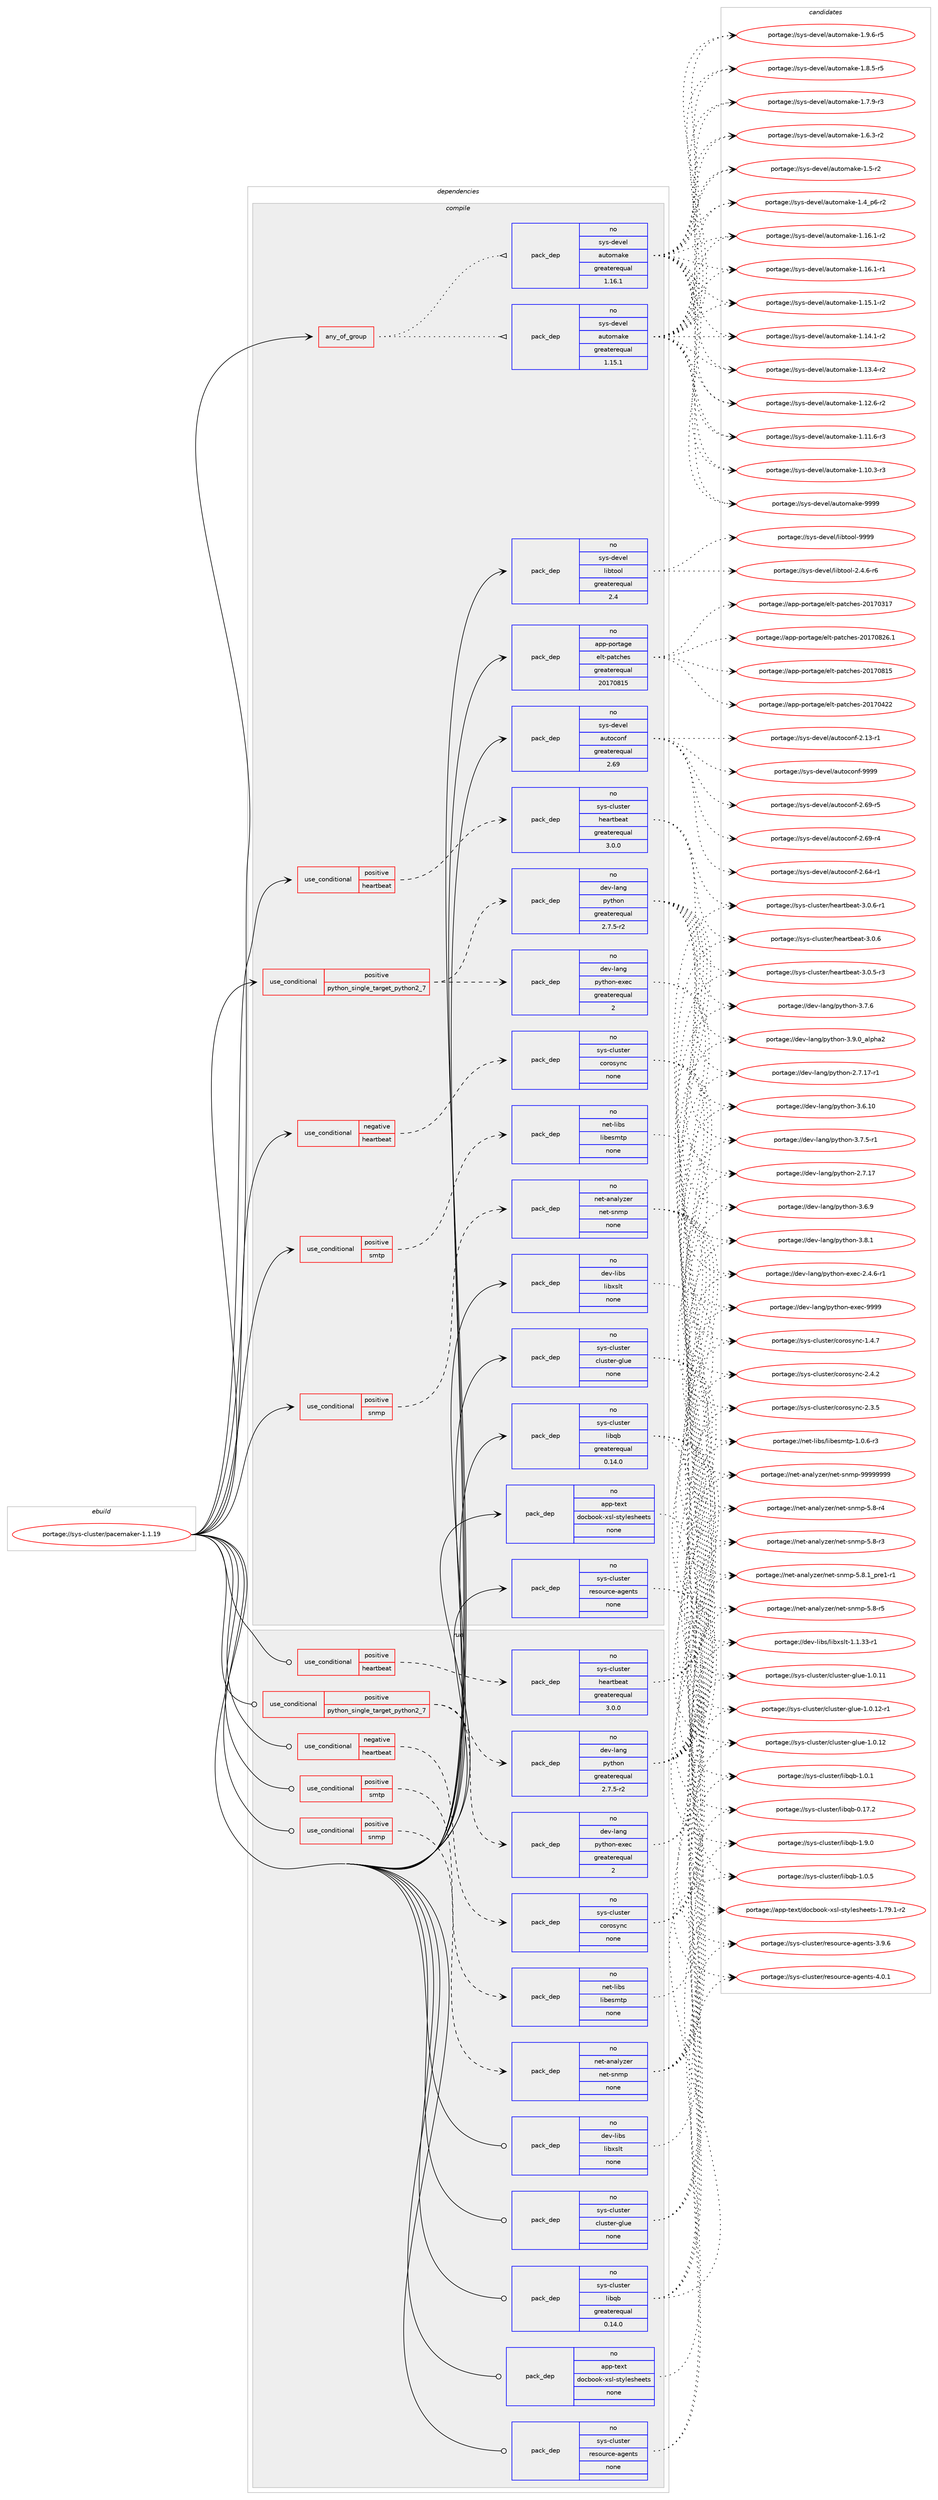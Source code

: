 digraph prolog {

# *************
# Graph options
# *************

newrank=true;
concentrate=true;
compound=true;
graph [rankdir=LR,fontname=Helvetica,fontsize=10,ranksep=1.5];#, ranksep=2.5, nodesep=0.2];
edge  [arrowhead=vee];
node  [fontname=Helvetica,fontsize=10];

# **********
# The ebuild
# **********

subgraph cluster_leftcol {
color=gray;
rank=same;
label=<<i>ebuild</i>>;
id [label="portage://sys-cluster/pacemaker-1.1.19", color=red, width=4, href="../sys-cluster/pacemaker-1.1.19.svg"];
}

# ****************
# The dependencies
# ****************

subgraph cluster_midcol {
color=gray;
label=<<i>dependencies</i>>;
subgraph cluster_compile {
fillcolor="#eeeeee";
style=filled;
label=<<i>compile</i>>;
subgraph any1058 {
dependency51115 [label=<<TABLE BORDER="0" CELLBORDER="1" CELLSPACING="0" CELLPADDING="4"><TR><TD CELLPADDING="10">any_of_group</TD></TR></TABLE>>, shape=none, color=red];subgraph pack39557 {
dependency51116 [label=<<TABLE BORDER="0" CELLBORDER="1" CELLSPACING="0" CELLPADDING="4" WIDTH="220"><TR><TD ROWSPAN="6" CELLPADDING="30">pack_dep</TD></TR><TR><TD WIDTH="110">no</TD></TR><TR><TD>sys-devel</TD></TR><TR><TD>automake</TD></TR><TR><TD>greaterequal</TD></TR><TR><TD>1.16.1</TD></TR></TABLE>>, shape=none, color=blue];
}
dependency51115:e -> dependency51116:w [weight=20,style="dotted",arrowhead="oinv"];
subgraph pack39558 {
dependency51117 [label=<<TABLE BORDER="0" CELLBORDER="1" CELLSPACING="0" CELLPADDING="4" WIDTH="220"><TR><TD ROWSPAN="6" CELLPADDING="30">pack_dep</TD></TR><TR><TD WIDTH="110">no</TD></TR><TR><TD>sys-devel</TD></TR><TR><TD>automake</TD></TR><TR><TD>greaterequal</TD></TR><TR><TD>1.15.1</TD></TR></TABLE>>, shape=none, color=blue];
}
dependency51115:e -> dependency51117:w [weight=20,style="dotted",arrowhead="oinv"];
}
id:e -> dependency51115:w [weight=20,style="solid",arrowhead="vee"];
subgraph cond10435 {
dependency51118 [label=<<TABLE BORDER="0" CELLBORDER="1" CELLSPACING="0" CELLPADDING="4"><TR><TD ROWSPAN="3" CELLPADDING="10">use_conditional</TD></TR><TR><TD>negative</TD></TR><TR><TD>heartbeat</TD></TR></TABLE>>, shape=none, color=red];
subgraph pack39559 {
dependency51119 [label=<<TABLE BORDER="0" CELLBORDER="1" CELLSPACING="0" CELLPADDING="4" WIDTH="220"><TR><TD ROWSPAN="6" CELLPADDING="30">pack_dep</TD></TR><TR><TD WIDTH="110">no</TD></TR><TR><TD>sys-cluster</TD></TR><TR><TD>corosync</TD></TR><TR><TD>none</TD></TR><TR><TD></TD></TR></TABLE>>, shape=none, color=blue];
}
dependency51118:e -> dependency51119:w [weight=20,style="dashed",arrowhead="vee"];
}
id:e -> dependency51118:w [weight=20,style="solid",arrowhead="vee"];
subgraph cond10436 {
dependency51120 [label=<<TABLE BORDER="0" CELLBORDER="1" CELLSPACING="0" CELLPADDING="4"><TR><TD ROWSPAN="3" CELLPADDING="10">use_conditional</TD></TR><TR><TD>positive</TD></TR><TR><TD>heartbeat</TD></TR></TABLE>>, shape=none, color=red];
subgraph pack39560 {
dependency51121 [label=<<TABLE BORDER="0" CELLBORDER="1" CELLSPACING="0" CELLPADDING="4" WIDTH="220"><TR><TD ROWSPAN="6" CELLPADDING="30">pack_dep</TD></TR><TR><TD WIDTH="110">no</TD></TR><TR><TD>sys-cluster</TD></TR><TR><TD>heartbeat</TD></TR><TR><TD>greaterequal</TD></TR><TR><TD>3.0.0</TD></TR></TABLE>>, shape=none, color=blue];
}
dependency51120:e -> dependency51121:w [weight=20,style="dashed",arrowhead="vee"];
}
id:e -> dependency51120:w [weight=20,style="solid",arrowhead="vee"];
subgraph cond10437 {
dependency51122 [label=<<TABLE BORDER="0" CELLBORDER="1" CELLSPACING="0" CELLPADDING="4"><TR><TD ROWSPAN="3" CELLPADDING="10">use_conditional</TD></TR><TR><TD>positive</TD></TR><TR><TD>python_single_target_python2_7</TD></TR></TABLE>>, shape=none, color=red];
subgraph pack39561 {
dependency51123 [label=<<TABLE BORDER="0" CELLBORDER="1" CELLSPACING="0" CELLPADDING="4" WIDTH="220"><TR><TD ROWSPAN="6" CELLPADDING="30">pack_dep</TD></TR><TR><TD WIDTH="110">no</TD></TR><TR><TD>dev-lang</TD></TR><TR><TD>python</TD></TR><TR><TD>greaterequal</TD></TR><TR><TD>2.7.5-r2</TD></TR></TABLE>>, shape=none, color=blue];
}
dependency51122:e -> dependency51123:w [weight=20,style="dashed",arrowhead="vee"];
subgraph pack39562 {
dependency51124 [label=<<TABLE BORDER="0" CELLBORDER="1" CELLSPACING="0" CELLPADDING="4" WIDTH="220"><TR><TD ROWSPAN="6" CELLPADDING="30">pack_dep</TD></TR><TR><TD WIDTH="110">no</TD></TR><TR><TD>dev-lang</TD></TR><TR><TD>python-exec</TD></TR><TR><TD>greaterequal</TD></TR><TR><TD>2</TD></TR></TABLE>>, shape=none, color=blue];
}
dependency51122:e -> dependency51124:w [weight=20,style="dashed",arrowhead="vee"];
}
id:e -> dependency51122:w [weight=20,style="solid",arrowhead="vee"];
subgraph cond10438 {
dependency51125 [label=<<TABLE BORDER="0" CELLBORDER="1" CELLSPACING="0" CELLPADDING="4"><TR><TD ROWSPAN="3" CELLPADDING="10">use_conditional</TD></TR><TR><TD>positive</TD></TR><TR><TD>smtp</TD></TR></TABLE>>, shape=none, color=red];
subgraph pack39563 {
dependency51126 [label=<<TABLE BORDER="0" CELLBORDER="1" CELLSPACING="0" CELLPADDING="4" WIDTH="220"><TR><TD ROWSPAN="6" CELLPADDING="30">pack_dep</TD></TR><TR><TD WIDTH="110">no</TD></TR><TR><TD>net-libs</TD></TR><TR><TD>libesmtp</TD></TR><TR><TD>none</TD></TR><TR><TD></TD></TR></TABLE>>, shape=none, color=blue];
}
dependency51125:e -> dependency51126:w [weight=20,style="dashed",arrowhead="vee"];
}
id:e -> dependency51125:w [weight=20,style="solid",arrowhead="vee"];
subgraph cond10439 {
dependency51127 [label=<<TABLE BORDER="0" CELLBORDER="1" CELLSPACING="0" CELLPADDING="4"><TR><TD ROWSPAN="3" CELLPADDING="10">use_conditional</TD></TR><TR><TD>positive</TD></TR><TR><TD>snmp</TD></TR></TABLE>>, shape=none, color=red];
subgraph pack39564 {
dependency51128 [label=<<TABLE BORDER="0" CELLBORDER="1" CELLSPACING="0" CELLPADDING="4" WIDTH="220"><TR><TD ROWSPAN="6" CELLPADDING="30">pack_dep</TD></TR><TR><TD WIDTH="110">no</TD></TR><TR><TD>net-analyzer</TD></TR><TR><TD>net-snmp</TD></TR><TR><TD>none</TD></TR><TR><TD></TD></TR></TABLE>>, shape=none, color=blue];
}
dependency51127:e -> dependency51128:w [weight=20,style="dashed",arrowhead="vee"];
}
id:e -> dependency51127:w [weight=20,style="solid",arrowhead="vee"];
subgraph pack39565 {
dependency51129 [label=<<TABLE BORDER="0" CELLBORDER="1" CELLSPACING="0" CELLPADDING="4" WIDTH="220"><TR><TD ROWSPAN="6" CELLPADDING="30">pack_dep</TD></TR><TR><TD WIDTH="110">no</TD></TR><TR><TD>app-portage</TD></TR><TR><TD>elt-patches</TD></TR><TR><TD>greaterequal</TD></TR><TR><TD>20170815</TD></TR></TABLE>>, shape=none, color=blue];
}
id:e -> dependency51129:w [weight=20,style="solid",arrowhead="vee"];
subgraph pack39566 {
dependency51130 [label=<<TABLE BORDER="0" CELLBORDER="1" CELLSPACING="0" CELLPADDING="4" WIDTH="220"><TR><TD ROWSPAN="6" CELLPADDING="30">pack_dep</TD></TR><TR><TD WIDTH="110">no</TD></TR><TR><TD>app-text</TD></TR><TR><TD>docbook-xsl-stylesheets</TD></TR><TR><TD>none</TD></TR><TR><TD></TD></TR></TABLE>>, shape=none, color=blue];
}
id:e -> dependency51130:w [weight=20,style="solid",arrowhead="vee"];
subgraph pack39567 {
dependency51131 [label=<<TABLE BORDER="0" CELLBORDER="1" CELLSPACING="0" CELLPADDING="4" WIDTH="220"><TR><TD ROWSPAN="6" CELLPADDING="30">pack_dep</TD></TR><TR><TD WIDTH="110">no</TD></TR><TR><TD>dev-libs</TD></TR><TR><TD>libxslt</TD></TR><TR><TD>none</TD></TR><TR><TD></TD></TR></TABLE>>, shape=none, color=blue];
}
id:e -> dependency51131:w [weight=20,style="solid",arrowhead="vee"];
subgraph pack39568 {
dependency51132 [label=<<TABLE BORDER="0" CELLBORDER="1" CELLSPACING="0" CELLPADDING="4" WIDTH="220"><TR><TD ROWSPAN="6" CELLPADDING="30">pack_dep</TD></TR><TR><TD WIDTH="110">no</TD></TR><TR><TD>sys-cluster</TD></TR><TR><TD>cluster-glue</TD></TR><TR><TD>none</TD></TR><TR><TD></TD></TR></TABLE>>, shape=none, color=blue];
}
id:e -> dependency51132:w [weight=20,style="solid",arrowhead="vee"];
subgraph pack39569 {
dependency51133 [label=<<TABLE BORDER="0" CELLBORDER="1" CELLSPACING="0" CELLPADDING="4" WIDTH="220"><TR><TD ROWSPAN="6" CELLPADDING="30">pack_dep</TD></TR><TR><TD WIDTH="110">no</TD></TR><TR><TD>sys-cluster</TD></TR><TR><TD>libqb</TD></TR><TR><TD>greaterequal</TD></TR><TR><TD>0.14.0</TD></TR></TABLE>>, shape=none, color=blue];
}
id:e -> dependency51133:w [weight=20,style="solid",arrowhead="vee"];
subgraph pack39570 {
dependency51134 [label=<<TABLE BORDER="0" CELLBORDER="1" CELLSPACING="0" CELLPADDING="4" WIDTH="220"><TR><TD ROWSPAN="6" CELLPADDING="30">pack_dep</TD></TR><TR><TD WIDTH="110">no</TD></TR><TR><TD>sys-cluster</TD></TR><TR><TD>resource-agents</TD></TR><TR><TD>none</TD></TR><TR><TD></TD></TR></TABLE>>, shape=none, color=blue];
}
id:e -> dependency51134:w [weight=20,style="solid",arrowhead="vee"];
subgraph pack39571 {
dependency51135 [label=<<TABLE BORDER="0" CELLBORDER="1" CELLSPACING="0" CELLPADDING="4" WIDTH="220"><TR><TD ROWSPAN="6" CELLPADDING="30">pack_dep</TD></TR><TR><TD WIDTH="110">no</TD></TR><TR><TD>sys-devel</TD></TR><TR><TD>autoconf</TD></TR><TR><TD>greaterequal</TD></TR><TR><TD>2.69</TD></TR></TABLE>>, shape=none, color=blue];
}
id:e -> dependency51135:w [weight=20,style="solid",arrowhead="vee"];
subgraph pack39572 {
dependency51136 [label=<<TABLE BORDER="0" CELLBORDER="1" CELLSPACING="0" CELLPADDING="4" WIDTH="220"><TR><TD ROWSPAN="6" CELLPADDING="30">pack_dep</TD></TR><TR><TD WIDTH="110">no</TD></TR><TR><TD>sys-devel</TD></TR><TR><TD>libtool</TD></TR><TR><TD>greaterequal</TD></TR><TR><TD>2.4</TD></TR></TABLE>>, shape=none, color=blue];
}
id:e -> dependency51136:w [weight=20,style="solid",arrowhead="vee"];
}
subgraph cluster_compileandrun {
fillcolor="#eeeeee";
style=filled;
label=<<i>compile and run</i>>;
}
subgraph cluster_run {
fillcolor="#eeeeee";
style=filled;
label=<<i>run</i>>;
subgraph cond10440 {
dependency51137 [label=<<TABLE BORDER="0" CELLBORDER="1" CELLSPACING="0" CELLPADDING="4"><TR><TD ROWSPAN="3" CELLPADDING="10">use_conditional</TD></TR><TR><TD>negative</TD></TR><TR><TD>heartbeat</TD></TR></TABLE>>, shape=none, color=red];
subgraph pack39573 {
dependency51138 [label=<<TABLE BORDER="0" CELLBORDER="1" CELLSPACING="0" CELLPADDING="4" WIDTH="220"><TR><TD ROWSPAN="6" CELLPADDING="30">pack_dep</TD></TR><TR><TD WIDTH="110">no</TD></TR><TR><TD>sys-cluster</TD></TR><TR><TD>corosync</TD></TR><TR><TD>none</TD></TR><TR><TD></TD></TR></TABLE>>, shape=none, color=blue];
}
dependency51137:e -> dependency51138:w [weight=20,style="dashed",arrowhead="vee"];
}
id:e -> dependency51137:w [weight=20,style="solid",arrowhead="odot"];
subgraph cond10441 {
dependency51139 [label=<<TABLE BORDER="0" CELLBORDER="1" CELLSPACING="0" CELLPADDING="4"><TR><TD ROWSPAN="3" CELLPADDING="10">use_conditional</TD></TR><TR><TD>positive</TD></TR><TR><TD>heartbeat</TD></TR></TABLE>>, shape=none, color=red];
subgraph pack39574 {
dependency51140 [label=<<TABLE BORDER="0" CELLBORDER="1" CELLSPACING="0" CELLPADDING="4" WIDTH="220"><TR><TD ROWSPAN="6" CELLPADDING="30">pack_dep</TD></TR><TR><TD WIDTH="110">no</TD></TR><TR><TD>sys-cluster</TD></TR><TR><TD>heartbeat</TD></TR><TR><TD>greaterequal</TD></TR><TR><TD>3.0.0</TD></TR></TABLE>>, shape=none, color=blue];
}
dependency51139:e -> dependency51140:w [weight=20,style="dashed",arrowhead="vee"];
}
id:e -> dependency51139:w [weight=20,style="solid",arrowhead="odot"];
subgraph cond10442 {
dependency51141 [label=<<TABLE BORDER="0" CELLBORDER="1" CELLSPACING="0" CELLPADDING="4"><TR><TD ROWSPAN="3" CELLPADDING="10">use_conditional</TD></TR><TR><TD>positive</TD></TR><TR><TD>python_single_target_python2_7</TD></TR></TABLE>>, shape=none, color=red];
subgraph pack39575 {
dependency51142 [label=<<TABLE BORDER="0" CELLBORDER="1" CELLSPACING="0" CELLPADDING="4" WIDTH="220"><TR><TD ROWSPAN="6" CELLPADDING="30">pack_dep</TD></TR><TR><TD WIDTH="110">no</TD></TR><TR><TD>dev-lang</TD></TR><TR><TD>python</TD></TR><TR><TD>greaterequal</TD></TR><TR><TD>2.7.5-r2</TD></TR></TABLE>>, shape=none, color=blue];
}
dependency51141:e -> dependency51142:w [weight=20,style="dashed",arrowhead="vee"];
subgraph pack39576 {
dependency51143 [label=<<TABLE BORDER="0" CELLBORDER="1" CELLSPACING="0" CELLPADDING="4" WIDTH="220"><TR><TD ROWSPAN="6" CELLPADDING="30">pack_dep</TD></TR><TR><TD WIDTH="110">no</TD></TR><TR><TD>dev-lang</TD></TR><TR><TD>python-exec</TD></TR><TR><TD>greaterequal</TD></TR><TR><TD>2</TD></TR></TABLE>>, shape=none, color=blue];
}
dependency51141:e -> dependency51143:w [weight=20,style="dashed",arrowhead="vee"];
}
id:e -> dependency51141:w [weight=20,style="solid",arrowhead="odot"];
subgraph cond10443 {
dependency51144 [label=<<TABLE BORDER="0" CELLBORDER="1" CELLSPACING="0" CELLPADDING="4"><TR><TD ROWSPAN="3" CELLPADDING="10">use_conditional</TD></TR><TR><TD>positive</TD></TR><TR><TD>smtp</TD></TR></TABLE>>, shape=none, color=red];
subgraph pack39577 {
dependency51145 [label=<<TABLE BORDER="0" CELLBORDER="1" CELLSPACING="0" CELLPADDING="4" WIDTH="220"><TR><TD ROWSPAN="6" CELLPADDING="30">pack_dep</TD></TR><TR><TD WIDTH="110">no</TD></TR><TR><TD>net-libs</TD></TR><TR><TD>libesmtp</TD></TR><TR><TD>none</TD></TR><TR><TD></TD></TR></TABLE>>, shape=none, color=blue];
}
dependency51144:e -> dependency51145:w [weight=20,style="dashed",arrowhead="vee"];
}
id:e -> dependency51144:w [weight=20,style="solid",arrowhead="odot"];
subgraph cond10444 {
dependency51146 [label=<<TABLE BORDER="0" CELLBORDER="1" CELLSPACING="0" CELLPADDING="4"><TR><TD ROWSPAN="3" CELLPADDING="10">use_conditional</TD></TR><TR><TD>positive</TD></TR><TR><TD>snmp</TD></TR></TABLE>>, shape=none, color=red];
subgraph pack39578 {
dependency51147 [label=<<TABLE BORDER="0" CELLBORDER="1" CELLSPACING="0" CELLPADDING="4" WIDTH="220"><TR><TD ROWSPAN="6" CELLPADDING="30">pack_dep</TD></TR><TR><TD WIDTH="110">no</TD></TR><TR><TD>net-analyzer</TD></TR><TR><TD>net-snmp</TD></TR><TR><TD>none</TD></TR><TR><TD></TD></TR></TABLE>>, shape=none, color=blue];
}
dependency51146:e -> dependency51147:w [weight=20,style="dashed",arrowhead="vee"];
}
id:e -> dependency51146:w [weight=20,style="solid",arrowhead="odot"];
subgraph pack39579 {
dependency51148 [label=<<TABLE BORDER="0" CELLBORDER="1" CELLSPACING="0" CELLPADDING="4" WIDTH="220"><TR><TD ROWSPAN="6" CELLPADDING="30">pack_dep</TD></TR><TR><TD WIDTH="110">no</TD></TR><TR><TD>app-text</TD></TR><TR><TD>docbook-xsl-stylesheets</TD></TR><TR><TD>none</TD></TR><TR><TD></TD></TR></TABLE>>, shape=none, color=blue];
}
id:e -> dependency51148:w [weight=20,style="solid",arrowhead="odot"];
subgraph pack39580 {
dependency51149 [label=<<TABLE BORDER="0" CELLBORDER="1" CELLSPACING="0" CELLPADDING="4" WIDTH="220"><TR><TD ROWSPAN="6" CELLPADDING="30">pack_dep</TD></TR><TR><TD WIDTH="110">no</TD></TR><TR><TD>dev-libs</TD></TR><TR><TD>libxslt</TD></TR><TR><TD>none</TD></TR><TR><TD></TD></TR></TABLE>>, shape=none, color=blue];
}
id:e -> dependency51149:w [weight=20,style="solid",arrowhead="odot"];
subgraph pack39581 {
dependency51150 [label=<<TABLE BORDER="0" CELLBORDER="1" CELLSPACING="0" CELLPADDING="4" WIDTH="220"><TR><TD ROWSPAN="6" CELLPADDING="30">pack_dep</TD></TR><TR><TD WIDTH="110">no</TD></TR><TR><TD>sys-cluster</TD></TR><TR><TD>cluster-glue</TD></TR><TR><TD>none</TD></TR><TR><TD></TD></TR></TABLE>>, shape=none, color=blue];
}
id:e -> dependency51150:w [weight=20,style="solid",arrowhead="odot"];
subgraph pack39582 {
dependency51151 [label=<<TABLE BORDER="0" CELLBORDER="1" CELLSPACING="0" CELLPADDING="4" WIDTH="220"><TR><TD ROWSPAN="6" CELLPADDING="30">pack_dep</TD></TR><TR><TD WIDTH="110">no</TD></TR><TR><TD>sys-cluster</TD></TR><TR><TD>libqb</TD></TR><TR><TD>greaterequal</TD></TR><TR><TD>0.14.0</TD></TR></TABLE>>, shape=none, color=blue];
}
id:e -> dependency51151:w [weight=20,style="solid",arrowhead="odot"];
subgraph pack39583 {
dependency51152 [label=<<TABLE BORDER="0" CELLBORDER="1" CELLSPACING="0" CELLPADDING="4" WIDTH="220"><TR><TD ROWSPAN="6" CELLPADDING="30">pack_dep</TD></TR><TR><TD WIDTH="110">no</TD></TR><TR><TD>sys-cluster</TD></TR><TR><TD>resource-agents</TD></TR><TR><TD>none</TD></TR><TR><TD></TD></TR></TABLE>>, shape=none, color=blue];
}
id:e -> dependency51152:w [weight=20,style="solid",arrowhead="odot"];
}
}

# **************
# The candidates
# **************

subgraph cluster_choices {
rank=same;
color=gray;
label=<<i>candidates</i>>;

subgraph choice39557 {
color=black;
nodesep=1;
choice115121115451001011181011084797117116111109971071014557575757 [label="portage://sys-devel/automake-9999", color=red, width=4,href="../sys-devel/automake-9999.svg"];
choice115121115451001011181011084797117116111109971071014549465746544511453 [label="portage://sys-devel/automake-1.9.6-r5", color=red, width=4,href="../sys-devel/automake-1.9.6-r5.svg"];
choice115121115451001011181011084797117116111109971071014549465646534511453 [label="portage://sys-devel/automake-1.8.5-r5", color=red, width=4,href="../sys-devel/automake-1.8.5-r5.svg"];
choice115121115451001011181011084797117116111109971071014549465546574511451 [label="portage://sys-devel/automake-1.7.9-r3", color=red, width=4,href="../sys-devel/automake-1.7.9-r3.svg"];
choice115121115451001011181011084797117116111109971071014549465446514511450 [label="portage://sys-devel/automake-1.6.3-r2", color=red, width=4,href="../sys-devel/automake-1.6.3-r2.svg"];
choice11512111545100101118101108479711711611110997107101454946534511450 [label="portage://sys-devel/automake-1.5-r2", color=red, width=4,href="../sys-devel/automake-1.5-r2.svg"];
choice115121115451001011181011084797117116111109971071014549465295112544511450 [label="portage://sys-devel/automake-1.4_p6-r2", color=red, width=4,href="../sys-devel/automake-1.4_p6-r2.svg"];
choice11512111545100101118101108479711711611110997107101454946495446494511450 [label="portage://sys-devel/automake-1.16.1-r2", color=red, width=4,href="../sys-devel/automake-1.16.1-r2.svg"];
choice11512111545100101118101108479711711611110997107101454946495446494511449 [label="portage://sys-devel/automake-1.16.1-r1", color=red, width=4,href="../sys-devel/automake-1.16.1-r1.svg"];
choice11512111545100101118101108479711711611110997107101454946495346494511450 [label="portage://sys-devel/automake-1.15.1-r2", color=red, width=4,href="../sys-devel/automake-1.15.1-r2.svg"];
choice11512111545100101118101108479711711611110997107101454946495246494511450 [label="portage://sys-devel/automake-1.14.1-r2", color=red, width=4,href="../sys-devel/automake-1.14.1-r2.svg"];
choice11512111545100101118101108479711711611110997107101454946495146524511450 [label="portage://sys-devel/automake-1.13.4-r2", color=red, width=4,href="../sys-devel/automake-1.13.4-r2.svg"];
choice11512111545100101118101108479711711611110997107101454946495046544511450 [label="portage://sys-devel/automake-1.12.6-r2", color=red, width=4,href="../sys-devel/automake-1.12.6-r2.svg"];
choice11512111545100101118101108479711711611110997107101454946494946544511451 [label="portage://sys-devel/automake-1.11.6-r3", color=red, width=4,href="../sys-devel/automake-1.11.6-r3.svg"];
choice11512111545100101118101108479711711611110997107101454946494846514511451 [label="portage://sys-devel/automake-1.10.3-r3", color=red, width=4,href="../sys-devel/automake-1.10.3-r3.svg"];
dependency51116:e -> choice115121115451001011181011084797117116111109971071014557575757:w [style=dotted,weight="100"];
dependency51116:e -> choice115121115451001011181011084797117116111109971071014549465746544511453:w [style=dotted,weight="100"];
dependency51116:e -> choice115121115451001011181011084797117116111109971071014549465646534511453:w [style=dotted,weight="100"];
dependency51116:e -> choice115121115451001011181011084797117116111109971071014549465546574511451:w [style=dotted,weight="100"];
dependency51116:e -> choice115121115451001011181011084797117116111109971071014549465446514511450:w [style=dotted,weight="100"];
dependency51116:e -> choice11512111545100101118101108479711711611110997107101454946534511450:w [style=dotted,weight="100"];
dependency51116:e -> choice115121115451001011181011084797117116111109971071014549465295112544511450:w [style=dotted,weight="100"];
dependency51116:e -> choice11512111545100101118101108479711711611110997107101454946495446494511450:w [style=dotted,weight="100"];
dependency51116:e -> choice11512111545100101118101108479711711611110997107101454946495446494511449:w [style=dotted,weight="100"];
dependency51116:e -> choice11512111545100101118101108479711711611110997107101454946495346494511450:w [style=dotted,weight="100"];
dependency51116:e -> choice11512111545100101118101108479711711611110997107101454946495246494511450:w [style=dotted,weight="100"];
dependency51116:e -> choice11512111545100101118101108479711711611110997107101454946495146524511450:w [style=dotted,weight="100"];
dependency51116:e -> choice11512111545100101118101108479711711611110997107101454946495046544511450:w [style=dotted,weight="100"];
dependency51116:e -> choice11512111545100101118101108479711711611110997107101454946494946544511451:w [style=dotted,weight="100"];
dependency51116:e -> choice11512111545100101118101108479711711611110997107101454946494846514511451:w [style=dotted,weight="100"];
}
subgraph choice39558 {
color=black;
nodesep=1;
choice115121115451001011181011084797117116111109971071014557575757 [label="portage://sys-devel/automake-9999", color=red, width=4,href="../sys-devel/automake-9999.svg"];
choice115121115451001011181011084797117116111109971071014549465746544511453 [label="portage://sys-devel/automake-1.9.6-r5", color=red, width=4,href="../sys-devel/automake-1.9.6-r5.svg"];
choice115121115451001011181011084797117116111109971071014549465646534511453 [label="portage://sys-devel/automake-1.8.5-r5", color=red, width=4,href="../sys-devel/automake-1.8.5-r5.svg"];
choice115121115451001011181011084797117116111109971071014549465546574511451 [label="portage://sys-devel/automake-1.7.9-r3", color=red, width=4,href="../sys-devel/automake-1.7.9-r3.svg"];
choice115121115451001011181011084797117116111109971071014549465446514511450 [label="portage://sys-devel/automake-1.6.3-r2", color=red, width=4,href="../sys-devel/automake-1.6.3-r2.svg"];
choice11512111545100101118101108479711711611110997107101454946534511450 [label="portage://sys-devel/automake-1.5-r2", color=red, width=4,href="../sys-devel/automake-1.5-r2.svg"];
choice115121115451001011181011084797117116111109971071014549465295112544511450 [label="portage://sys-devel/automake-1.4_p6-r2", color=red, width=4,href="../sys-devel/automake-1.4_p6-r2.svg"];
choice11512111545100101118101108479711711611110997107101454946495446494511450 [label="portage://sys-devel/automake-1.16.1-r2", color=red, width=4,href="../sys-devel/automake-1.16.1-r2.svg"];
choice11512111545100101118101108479711711611110997107101454946495446494511449 [label="portage://sys-devel/automake-1.16.1-r1", color=red, width=4,href="../sys-devel/automake-1.16.1-r1.svg"];
choice11512111545100101118101108479711711611110997107101454946495346494511450 [label="portage://sys-devel/automake-1.15.1-r2", color=red, width=4,href="../sys-devel/automake-1.15.1-r2.svg"];
choice11512111545100101118101108479711711611110997107101454946495246494511450 [label="portage://sys-devel/automake-1.14.1-r2", color=red, width=4,href="../sys-devel/automake-1.14.1-r2.svg"];
choice11512111545100101118101108479711711611110997107101454946495146524511450 [label="portage://sys-devel/automake-1.13.4-r2", color=red, width=4,href="../sys-devel/automake-1.13.4-r2.svg"];
choice11512111545100101118101108479711711611110997107101454946495046544511450 [label="portage://sys-devel/automake-1.12.6-r2", color=red, width=4,href="../sys-devel/automake-1.12.6-r2.svg"];
choice11512111545100101118101108479711711611110997107101454946494946544511451 [label="portage://sys-devel/automake-1.11.6-r3", color=red, width=4,href="../sys-devel/automake-1.11.6-r3.svg"];
choice11512111545100101118101108479711711611110997107101454946494846514511451 [label="portage://sys-devel/automake-1.10.3-r3", color=red, width=4,href="../sys-devel/automake-1.10.3-r3.svg"];
dependency51117:e -> choice115121115451001011181011084797117116111109971071014557575757:w [style=dotted,weight="100"];
dependency51117:e -> choice115121115451001011181011084797117116111109971071014549465746544511453:w [style=dotted,weight="100"];
dependency51117:e -> choice115121115451001011181011084797117116111109971071014549465646534511453:w [style=dotted,weight="100"];
dependency51117:e -> choice115121115451001011181011084797117116111109971071014549465546574511451:w [style=dotted,weight="100"];
dependency51117:e -> choice115121115451001011181011084797117116111109971071014549465446514511450:w [style=dotted,weight="100"];
dependency51117:e -> choice11512111545100101118101108479711711611110997107101454946534511450:w [style=dotted,weight="100"];
dependency51117:e -> choice115121115451001011181011084797117116111109971071014549465295112544511450:w [style=dotted,weight="100"];
dependency51117:e -> choice11512111545100101118101108479711711611110997107101454946495446494511450:w [style=dotted,weight="100"];
dependency51117:e -> choice11512111545100101118101108479711711611110997107101454946495446494511449:w [style=dotted,weight="100"];
dependency51117:e -> choice11512111545100101118101108479711711611110997107101454946495346494511450:w [style=dotted,weight="100"];
dependency51117:e -> choice11512111545100101118101108479711711611110997107101454946495246494511450:w [style=dotted,weight="100"];
dependency51117:e -> choice11512111545100101118101108479711711611110997107101454946495146524511450:w [style=dotted,weight="100"];
dependency51117:e -> choice11512111545100101118101108479711711611110997107101454946495046544511450:w [style=dotted,weight="100"];
dependency51117:e -> choice11512111545100101118101108479711711611110997107101454946494946544511451:w [style=dotted,weight="100"];
dependency51117:e -> choice11512111545100101118101108479711711611110997107101454946494846514511451:w [style=dotted,weight="100"];
}
subgraph choice39559 {
color=black;
nodesep=1;
choice1151211154599108117115116101114479911111411111512111099455046524650 [label="portage://sys-cluster/corosync-2.4.2", color=red, width=4,href="../sys-cluster/corosync-2.4.2.svg"];
choice1151211154599108117115116101114479911111411111512111099455046514653 [label="portage://sys-cluster/corosync-2.3.5", color=red, width=4,href="../sys-cluster/corosync-2.3.5.svg"];
choice1151211154599108117115116101114479911111411111512111099454946524655 [label="portage://sys-cluster/corosync-1.4.7", color=red, width=4,href="../sys-cluster/corosync-1.4.7.svg"];
dependency51119:e -> choice1151211154599108117115116101114479911111411111512111099455046524650:w [style=dotted,weight="100"];
dependency51119:e -> choice1151211154599108117115116101114479911111411111512111099455046514653:w [style=dotted,weight="100"];
dependency51119:e -> choice1151211154599108117115116101114479911111411111512111099454946524655:w [style=dotted,weight="100"];
}
subgraph choice39560 {
color=black;
nodesep=1;
choice1151211154599108117115116101114471041019711411698101971164551464846544511449 [label="portage://sys-cluster/heartbeat-3.0.6-r1", color=red, width=4,href="../sys-cluster/heartbeat-3.0.6-r1.svg"];
choice115121115459910811711511610111447104101971141169810197116455146484654 [label="portage://sys-cluster/heartbeat-3.0.6", color=red, width=4,href="../sys-cluster/heartbeat-3.0.6.svg"];
choice1151211154599108117115116101114471041019711411698101971164551464846534511451 [label="portage://sys-cluster/heartbeat-3.0.5-r3", color=red, width=4,href="../sys-cluster/heartbeat-3.0.5-r3.svg"];
dependency51121:e -> choice1151211154599108117115116101114471041019711411698101971164551464846544511449:w [style=dotted,weight="100"];
dependency51121:e -> choice115121115459910811711511610111447104101971141169810197116455146484654:w [style=dotted,weight="100"];
dependency51121:e -> choice1151211154599108117115116101114471041019711411698101971164551464846534511451:w [style=dotted,weight="100"];
}
subgraph choice39561 {
color=black;
nodesep=1;
choice10010111845108971101034711212111610411111045514657464895971081121049750 [label="portage://dev-lang/python-3.9.0_alpha2", color=red, width=4,href="../dev-lang/python-3.9.0_alpha2.svg"];
choice100101118451089711010347112121116104111110455146564649 [label="portage://dev-lang/python-3.8.1", color=red, width=4,href="../dev-lang/python-3.8.1.svg"];
choice100101118451089711010347112121116104111110455146554654 [label="portage://dev-lang/python-3.7.6", color=red, width=4,href="../dev-lang/python-3.7.6.svg"];
choice1001011184510897110103471121211161041111104551465546534511449 [label="portage://dev-lang/python-3.7.5-r1", color=red, width=4,href="../dev-lang/python-3.7.5-r1.svg"];
choice100101118451089711010347112121116104111110455146544657 [label="portage://dev-lang/python-3.6.9", color=red, width=4,href="../dev-lang/python-3.6.9.svg"];
choice10010111845108971101034711212111610411111045514654464948 [label="portage://dev-lang/python-3.6.10", color=red, width=4,href="../dev-lang/python-3.6.10.svg"];
choice100101118451089711010347112121116104111110455046554649554511449 [label="portage://dev-lang/python-2.7.17-r1", color=red, width=4,href="../dev-lang/python-2.7.17-r1.svg"];
choice10010111845108971101034711212111610411111045504655464955 [label="portage://dev-lang/python-2.7.17", color=red, width=4,href="../dev-lang/python-2.7.17.svg"];
dependency51123:e -> choice10010111845108971101034711212111610411111045514657464895971081121049750:w [style=dotted,weight="100"];
dependency51123:e -> choice100101118451089711010347112121116104111110455146564649:w [style=dotted,weight="100"];
dependency51123:e -> choice100101118451089711010347112121116104111110455146554654:w [style=dotted,weight="100"];
dependency51123:e -> choice1001011184510897110103471121211161041111104551465546534511449:w [style=dotted,weight="100"];
dependency51123:e -> choice100101118451089711010347112121116104111110455146544657:w [style=dotted,weight="100"];
dependency51123:e -> choice10010111845108971101034711212111610411111045514654464948:w [style=dotted,weight="100"];
dependency51123:e -> choice100101118451089711010347112121116104111110455046554649554511449:w [style=dotted,weight="100"];
dependency51123:e -> choice10010111845108971101034711212111610411111045504655464955:w [style=dotted,weight="100"];
}
subgraph choice39562 {
color=black;
nodesep=1;
choice10010111845108971101034711212111610411111045101120101994557575757 [label="portage://dev-lang/python-exec-9999", color=red, width=4,href="../dev-lang/python-exec-9999.svg"];
choice10010111845108971101034711212111610411111045101120101994550465246544511449 [label="portage://dev-lang/python-exec-2.4.6-r1", color=red, width=4,href="../dev-lang/python-exec-2.4.6-r1.svg"];
dependency51124:e -> choice10010111845108971101034711212111610411111045101120101994557575757:w [style=dotted,weight="100"];
dependency51124:e -> choice10010111845108971101034711212111610411111045101120101994550465246544511449:w [style=dotted,weight="100"];
}
subgraph choice39563 {
color=black;
nodesep=1;
choice110101116451081059811547108105981011151091161124549464846544511451 [label="portage://net-libs/libesmtp-1.0.6-r3", color=red, width=4,href="../net-libs/libesmtp-1.0.6-r3.svg"];
dependency51126:e -> choice110101116451081059811547108105981011151091161124549464846544511451:w [style=dotted,weight="100"];
}
subgraph choice39564 {
color=black;
nodesep=1;
choice1101011164597110971081211221011144711010111645115110109112455757575757575757 [label="portage://net-analyzer/net-snmp-99999999", color=red, width=4,href="../net-analyzer/net-snmp-99999999.svg"];
choice110101116459711097108121122101114471101011164511511010911245534656464995112114101494511449 [label="portage://net-analyzer/net-snmp-5.8.1_pre1-r1", color=red, width=4,href="../net-analyzer/net-snmp-5.8.1_pre1-r1.svg"];
choice1101011164597110971081211221011144711010111645115110109112455346564511453 [label="portage://net-analyzer/net-snmp-5.8-r5", color=red, width=4,href="../net-analyzer/net-snmp-5.8-r5.svg"];
choice1101011164597110971081211221011144711010111645115110109112455346564511452 [label="portage://net-analyzer/net-snmp-5.8-r4", color=red, width=4,href="../net-analyzer/net-snmp-5.8-r4.svg"];
choice1101011164597110971081211221011144711010111645115110109112455346564511451 [label="portage://net-analyzer/net-snmp-5.8-r3", color=red, width=4,href="../net-analyzer/net-snmp-5.8-r3.svg"];
dependency51128:e -> choice1101011164597110971081211221011144711010111645115110109112455757575757575757:w [style=dotted,weight="100"];
dependency51128:e -> choice110101116459711097108121122101114471101011164511511010911245534656464995112114101494511449:w [style=dotted,weight="100"];
dependency51128:e -> choice1101011164597110971081211221011144711010111645115110109112455346564511453:w [style=dotted,weight="100"];
dependency51128:e -> choice1101011164597110971081211221011144711010111645115110109112455346564511452:w [style=dotted,weight="100"];
dependency51128:e -> choice1101011164597110971081211221011144711010111645115110109112455346564511451:w [style=dotted,weight="100"];
}
subgraph choice39565 {
color=black;
nodesep=1;
choice971121124511211111411697103101471011081164511297116991041011154550484955485650544649 [label="portage://app-portage/elt-patches-20170826.1", color=red, width=4,href="../app-portage/elt-patches-20170826.1.svg"];
choice97112112451121111141169710310147101108116451129711699104101115455048495548564953 [label="portage://app-portage/elt-patches-20170815", color=red, width=4,href="../app-portage/elt-patches-20170815.svg"];
choice97112112451121111141169710310147101108116451129711699104101115455048495548525050 [label="portage://app-portage/elt-patches-20170422", color=red, width=4,href="../app-portage/elt-patches-20170422.svg"];
choice97112112451121111141169710310147101108116451129711699104101115455048495548514955 [label="portage://app-portage/elt-patches-20170317", color=red, width=4,href="../app-portage/elt-patches-20170317.svg"];
dependency51129:e -> choice971121124511211111411697103101471011081164511297116991041011154550484955485650544649:w [style=dotted,weight="100"];
dependency51129:e -> choice97112112451121111141169710310147101108116451129711699104101115455048495548564953:w [style=dotted,weight="100"];
dependency51129:e -> choice97112112451121111141169710310147101108116451129711699104101115455048495548525050:w [style=dotted,weight="100"];
dependency51129:e -> choice97112112451121111141169710310147101108116451129711699104101115455048495548514955:w [style=dotted,weight="100"];
}
subgraph choice39566 {
color=black;
nodesep=1;
choice97112112451161011201164710011199981111111074512011510845115116121108101115104101101116115454946555746494511450 [label="portage://app-text/docbook-xsl-stylesheets-1.79.1-r2", color=red, width=4,href="../app-text/docbook-xsl-stylesheets-1.79.1-r2.svg"];
dependency51130:e -> choice97112112451161011201164710011199981111111074512011510845115116121108101115104101101116115454946555746494511450:w [style=dotted,weight="100"];
}
subgraph choice39567 {
color=black;
nodesep=1;
choice10010111845108105981154710810598120115108116454946494651514511449 [label="portage://dev-libs/libxslt-1.1.33-r1", color=red, width=4,href="../dev-libs/libxslt-1.1.33-r1.svg"];
dependency51131:e -> choice10010111845108105981154710810598120115108116454946494651514511449:w [style=dotted,weight="100"];
}
subgraph choice39568 {
color=black;
nodesep=1;
choice1151211154599108117115116101114479910811711511610111445103108117101454946484649504511449 [label="portage://sys-cluster/cluster-glue-1.0.12-r1", color=red, width=4,href="../sys-cluster/cluster-glue-1.0.12-r1.svg"];
choice115121115459910811711511610111447991081171151161011144510310811710145494648464950 [label="portage://sys-cluster/cluster-glue-1.0.12", color=red, width=4,href="../sys-cluster/cluster-glue-1.0.12.svg"];
choice115121115459910811711511610111447991081171151161011144510310811710145494648464949 [label="portage://sys-cluster/cluster-glue-1.0.11", color=red, width=4,href="../sys-cluster/cluster-glue-1.0.11.svg"];
dependency51132:e -> choice1151211154599108117115116101114479910811711511610111445103108117101454946484649504511449:w [style=dotted,weight="100"];
dependency51132:e -> choice115121115459910811711511610111447991081171151161011144510310811710145494648464950:w [style=dotted,weight="100"];
dependency51132:e -> choice115121115459910811711511610111447991081171151161011144510310811710145494648464949:w [style=dotted,weight="100"];
}
subgraph choice39569 {
color=black;
nodesep=1;
choice1151211154599108117115116101114471081059811398454946574648 [label="portage://sys-cluster/libqb-1.9.0", color=red, width=4,href="../sys-cluster/libqb-1.9.0.svg"];
choice1151211154599108117115116101114471081059811398454946484653 [label="portage://sys-cluster/libqb-1.0.5", color=red, width=4,href="../sys-cluster/libqb-1.0.5.svg"];
choice1151211154599108117115116101114471081059811398454946484649 [label="portage://sys-cluster/libqb-1.0.1", color=red, width=4,href="../sys-cluster/libqb-1.0.1.svg"];
choice115121115459910811711511610111447108105981139845484649554650 [label="portage://sys-cluster/libqb-0.17.2", color=red, width=4,href="../sys-cluster/libqb-0.17.2.svg"];
dependency51133:e -> choice1151211154599108117115116101114471081059811398454946574648:w [style=dotted,weight="100"];
dependency51133:e -> choice1151211154599108117115116101114471081059811398454946484653:w [style=dotted,weight="100"];
dependency51133:e -> choice1151211154599108117115116101114471081059811398454946484649:w [style=dotted,weight="100"];
dependency51133:e -> choice115121115459910811711511610111447108105981139845484649554650:w [style=dotted,weight="100"];
}
subgraph choice39570 {
color=black;
nodesep=1;
choice115121115459910811711511610111447114101115111117114991014597103101110116115455246484649 [label="portage://sys-cluster/resource-agents-4.0.1", color=red, width=4,href="../sys-cluster/resource-agents-4.0.1.svg"];
choice115121115459910811711511610111447114101115111117114991014597103101110116115455146574654 [label="portage://sys-cluster/resource-agents-3.9.6", color=red, width=4,href="../sys-cluster/resource-agents-3.9.6.svg"];
dependency51134:e -> choice115121115459910811711511610111447114101115111117114991014597103101110116115455246484649:w [style=dotted,weight="100"];
dependency51134:e -> choice115121115459910811711511610111447114101115111117114991014597103101110116115455146574654:w [style=dotted,weight="100"];
}
subgraph choice39571 {
color=black;
nodesep=1;
choice115121115451001011181011084797117116111991111101024557575757 [label="portage://sys-devel/autoconf-9999", color=red, width=4,href="../sys-devel/autoconf-9999.svg"];
choice1151211154510010111810110847971171161119911111010245504654574511453 [label="portage://sys-devel/autoconf-2.69-r5", color=red, width=4,href="../sys-devel/autoconf-2.69-r5.svg"];
choice1151211154510010111810110847971171161119911111010245504654574511452 [label="portage://sys-devel/autoconf-2.69-r4", color=red, width=4,href="../sys-devel/autoconf-2.69-r4.svg"];
choice1151211154510010111810110847971171161119911111010245504654524511449 [label="portage://sys-devel/autoconf-2.64-r1", color=red, width=4,href="../sys-devel/autoconf-2.64-r1.svg"];
choice1151211154510010111810110847971171161119911111010245504649514511449 [label="portage://sys-devel/autoconf-2.13-r1", color=red, width=4,href="../sys-devel/autoconf-2.13-r1.svg"];
dependency51135:e -> choice115121115451001011181011084797117116111991111101024557575757:w [style=dotted,weight="100"];
dependency51135:e -> choice1151211154510010111810110847971171161119911111010245504654574511453:w [style=dotted,weight="100"];
dependency51135:e -> choice1151211154510010111810110847971171161119911111010245504654574511452:w [style=dotted,weight="100"];
dependency51135:e -> choice1151211154510010111810110847971171161119911111010245504654524511449:w [style=dotted,weight="100"];
dependency51135:e -> choice1151211154510010111810110847971171161119911111010245504649514511449:w [style=dotted,weight="100"];
}
subgraph choice39572 {
color=black;
nodesep=1;
choice1151211154510010111810110847108105981161111111084557575757 [label="portage://sys-devel/libtool-9999", color=red, width=4,href="../sys-devel/libtool-9999.svg"];
choice1151211154510010111810110847108105981161111111084550465246544511454 [label="portage://sys-devel/libtool-2.4.6-r6", color=red, width=4,href="../sys-devel/libtool-2.4.6-r6.svg"];
dependency51136:e -> choice1151211154510010111810110847108105981161111111084557575757:w [style=dotted,weight="100"];
dependency51136:e -> choice1151211154510010111810110847108105981161111111084550465246544511454:w [style=dotted,weight="100"];
}
subgraph choice39573 {
color=black;
nodesep=1;
choice1151211154599108117115116101114479911111411111512111099455046524650 [label="portage://sys-cluster/corosync-2.4.2", color=red, width=4,href="../sys-cluster/corosync-2.4.2.svg"];
choice1151211154599108117115116101114479911111411111512111099455046514653 [label="portage://sys-cluster/corosync-2.3.5", color=red, width=4,href="../sys-cluster/corosync-2.3.5.svg"];
choice1151211154599108117115116101114479911111411111512111099454946524655 [label="portage://sys-cluster/corosync-1.4.7", color=red, width=4,href="../sys-cluster/corosync-1.4.7.svg"];
dependency51138:e -> choice1151211154599108117115116101114479911111411111512111099455046524650:w [style=dotted,weight="100"];
dependency51138:e -> choice1151211154599108117115116101114479911111411111512111099455046514653:w [style=dotted,weight="100"];
dependency51138:e -> choice1151211154599108117115116101114479911111411111512111099454946524655:w [style=dotted,weight="100"];
}
subgraph choice39574 {
color=black;
nodesep=1;
choice1151211154599108117115116101114471041019711411698101971164551464846544511449 [label="portage://sys-cluster/heartbeat-3.0.6-r1", color=red, width=4,href="../sys-cluster/heartbeat-3.0.6-r1.svg"];
choice115121115459910811711511610111447104101971141169810197116455146484654 [label="portage://sys-cluster/heartbeat-3.0.6", color=red, width=4,href="../sys-cluster/heartbeat-3.0.6.svg"];
choice1151211154599108117115116101114471041019711411698101971164551464846534511451 [label="portage://sys-cluster/heartbeat-3.0.5-r3", color=red, width=4,href="../sys-cluster/heartbeat-3.0.5-r3.svg"];
dependency51140:e -> choice1151211154599108117115116101114471041019711411698101971164551464846544511449:w [style=dotted,weight="100"];
dependency51140:e -> choice115121115459910811711511610111447104101971141169810197116455146484654:w [style=dotted,weight="100"];
dependency51140:e -> choice1151211154599108117115116101114471041019711411698101971164551464846534511451:w [style=dotted,weight="100"];
}
subgraph choice39575 {
color=black;
nodesep=1;
choice10010111845108971101034711212111610411111045514657464895971081121049750 [label="portage://dev-lang/python-3.9.0_alpha2", color=red, width=4,href="../dev-lang/python-3.9.0_alpha2.svg"];
choice100101118451089711010347112121116104111110455146564649 [label="portage://dev-lang/python-3.8.1", color=red, width=4,href="../dev-lang/python-3.8.1.svg"];
choice100101118451089711010347112121116104111110455146554654 [label="portage://dev-lang/python-3.7.6", color=red, width=4,href="../dev-lang/python-3.7.6.svg"];
choice1001011184510897110103471121211161041111104551465546534511449 [label="portage://dev-lang/python-3.7.5-r1", color=red, width=4,href="../dev-lang/python-3.7.5-r1.svg"];
choice100101118451089711010347112121116104111110455146544657 [label="portage://dev-lang/python-3.6.9", color=red, width=4,href="../dev-lang/python-3.6.9.svg"];
choice10010111845108971101034711212111610411111045514654464948 [label="portage://dev-lang/python-3.6.10", color=red, width=4,href="../dev-lang/python-3.6.10.svg"];
choice100101118451089711010347112121116104111110455046554649554511449 [label="portage://dev-lang/python-2.7.17-r1", color=red, width=4,href="../dev-lang/python-2.7.17-r1.svg"];
choice10010111845108971101034711212111610411111045504655464955 [label="portage://dev-lang/python-2.7.17", color=red, width=4,href="../dev-lang/python-2.7.17.svg"];
dependency51142:e -> choice10010111845108971101034711212111610411111045514657464895971081121049750:w [style=dotted,weight="100"];
dependency51142:e -> choice100101118451089711010347112121116104111110455146564649:w [style=dotted,weight="100"];
dependency51142:e -> choice100101118451089711010347112121116104111110455146554654:w [style=dotted,weight="100"];
dependency51142:e -> choice1001011184510897110103471121211161041111104551465546534511449:w [style=dotted,weight="100"];
dependency51142:e -> choice100101118451089711010347112121116104111110455146544657:w [style=dotted,weight="100"];
dependency51142:e -> choice10010111845108971101034711212111610411111045514654464948:w [style=dotted,weight="100"];
dependency51142:e -> choice100101118451089711010347112121116104111110455046554649554511449:w [style=dotted,weight="100"];
dependency51142:e -> choice10010111845108971101034711212111610411111045504655464955:w [style=dotted,weight="100"];
}
subgraph choice39576 {
color=black;
nodesep=1;
choice10010111845108971101034711212111610411111045101120101994557575757 [label="portage://dev-lang/python-exec-9999", color=red, width=4,href="../dev-lang/python-exec-9999.svg"];
choice10010111845108971101034711212111610411111045101120101994550465246544511449 [label="portage://dev-lang/python-exec-2.4.6-r1", color=red, width=4,href="../dev-lang/python-exec-2.4.6-r1.svg"];
dependency51143:e -> choice10010111845108971101034711212111610411111045101120101994557575757:w [style=dotted,weight="100"];
dependency51143:e -> choice10010111845108971101034711212111610411111045101120101994550465246544511449:w [style=dotted,weight="100"];
}
subgraph choice39577 {
color=black;
nodesep=1;
choice110101116451081059811547108105981011151091161124549464846544511451 [label="portage://net-libs/libesmtp-1.0.6-r3", color=red, width=4,href="../net-libs/libesmtp-1.0.6-r3.svg"];
dependency51145:e -> choice110101116451081059811547108105981011151091161124549464846544511451:w [style=dotted,weight="100"];
}
subgraph choice39578 {
color=black;
nodesep=1;
choice1101011164597110971081211221011144711010111645115110109112455757575757575757 [label="portage://net-analyzer/net-snmp-99999999", color=red, width=4,href="../net-analyzer/net-snmp-99999999.svg"];
choice110101116459711097108121122101114471101011164511511010911245534656464995112114101494511449 [label="portage://net-analyzer/net-snmp-5.8.1_pre1-r1", color=red, width=4,href="../net-analyzer/net-snmp-5.8.1_pre1-r1.svg"];
choice1101011164597110971081211221011144711010111645115110109112455346564511453 [label="portage://net-analyzer/net-snmp-5.8-r5", color=red, width=4,href="../net-analyzer/net-snmp-5.8-r5.svg"];
choice1101011164597110971081211221011144711010111645115110109112455346564511452 [label="portage://net-analyzer/net-snmp-5.8-r4", color=red, width=4,href="../net-analyzer/net-snmp-5.8-r4.svg"];
choice1101011164597110971081211221011144711010111645115110109112455346564511451 [label="portage://net-analyzer/net-snmp-5.8-r3", color=red, width=4,href="../net-analyzer/net-snmp-5.8-r3.svg"];
dependency51147:e -> choice1101011164597110971081211221011144711010111645115110109112455757575757575757:w [style=dotted,weight="100"];
dependency51147:e -> choice110101116459711097108121122101114471101011164511511010911245534656464995112114101494511449:w [style=dotted,weight="100"];
dependency51147:e -> choice1101011164597110971081211221011144711010111645115110109112455346564511453:w [style=dotted,weight="100"];
dependency51147:e -> choice1101011164597110971081211221011144711010111645115110109112455346564511452:w [style=dotted,weight="100"];
dependency51147:e -> choice1101011164597110971081211221011144711010111645115110109112455346564511451:w [style=dotted,weight="100"];
}
subgraph choice39579 {
color=black;
nodesep=1;
choice97112112451161011201164710011199981111111074512011510845115116121108101115104101101116115454946555746494511450 [label="portage://app-text/docbook-xsl-stylesheets-1.79.1-r2", color=red, width=4,href="../app-text/docbook-xsl-stylesheets-1.79.1-r2.svg"];
dependency51148:e -> choice97112112451161011201164710011199981111111074512011510845115116121108101115104101101116115454946555746494511450:w [style=dotted,weight="100"];
}
subgraph choice39580 {
color=black;
nodesep=1;
choice10010111845108105981154710810598120115108116454946494651514511449 [label="portage://dev-libs/libxslt-1.1.33-r1", color=red, width=4,href="../dev-libs/libxslt-1.1.33-r1.svg"];
dependency51149:e -> choice10010111845108105981154710810598120115108116454946494651514511449:w [style=dotted,weight="100"];
}
subgraph choice39581 {
color=black;
nodesep=1;
choice1151211154599108117115116101114479910811711511610111445103108117101454946484649504511449 [label="portage://sys-cluster/cluster-glue-1.0.12-r1", color=red, width=4,href="../sys-cluster/cluster-glue-1.0.12-r1.svg"];
choice115121115459910811711511610111447991081171151161011144510310811710145494648464950 [label="portage://sys-cluster/cluster-glue-1.0.12", color=red, width=4,href="../sys-cluster/cluster-glue-1.0.12.svg"];
choice115121115459910811711511610111447991081171151161011144510310811710145494648464949 [label="portage://sys-cluster/cluster-glue-1.0.11", color=red, width=4,href="../sys-cluster/cluster-glue-1.0.11.svg"];
dependency51150:e -> choice1151211154599108117115116101114479910811711511610111445103108117101454946484649504511449:w [style=dotted,weight="100"];
dependency51150:e -> choice115121115459910811711511610111447991081171151161011144510310811710145494648464950:w [style=dotted,weight="100"];
dependency51150:e -> choice115121115459910811711511610111447991081171151161011144510310811710145494648464949:w [style=dotted,weight="100"];
}
subgraph choice39582 {
color=black;
nodesep=1;
choice1151211154599108117115116101114471081059811398454946574648 [label="portage://sys-cluster/libqb-1.9.0", color=red, width=4,href="../sys-cluster/libqb-1.9.0.svg"];
choice1151211154599108117115116101114471081059811398454946484653 [label="portage://sys-cluster/libqb-1.0.5", color=red, width=4,href="../sys-cluster/libqb-1.0.5.svg"];
choice1151211154599108117115116101114471081059811398454946484649 [label="portage://sys-cluster/libqb-1.0.1", color=red, width=4,href="../sys-cluster/libqb-1.0.1.svg"];
choice115121115459910811711511610111447108105981139845484649554650 [label="portage://sys-cluster/libqb-0.17.2", color=red, width=4,href="../sys-cluster/libqb-0.17.2.svg"];
dependency51151:e -> choice1151211154599108117115116101114471081059811398454946574648:w [style=dotted,weight="100"];
dependency51151:e -> choice1151211154599108117115116101114471081059811398454946484653:w [style=dotted,weight="100"];
dependency51151:e -> choice1151211154599108117115116101114471081059811398454946484649:w [style=dotted,weight="100"];
dependency51151:e -> choice115121115459910811711511610111447108105981139845484649554650:w [style=dotted,weight="100"];
}
subgraph choice39583 {
color=black;
nodesep=1;
choice115121115459910811711511610111447114101115111117114991014597103101110116115455246484649 [label="portage://sys-cluster/resource-agents-4.0.1", color=red, width=4,href="../sys-cluster/resource-agents-4.0.1.svg"];
choice115121115459910811711511610111447114101115111117114991014597103101110116115455146574654 [label="portage://sys-cluster/resource-agents-3.9.6", color=red, width=4,href="../sys-cluster/resource-agents-3.9.6.svg"];
dependency51152:e -> choice115121115459910811711511610111447114101115111117114991014597103101110116115455246484649:w [style=dotted,weight="100"];
dependency51152:e -> choice115121115459910811711511610111447114101115111117114991014597103101110116115455146574654:w [style=dotted,weight="100"];
}
}

}
